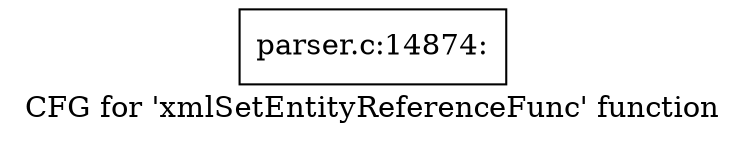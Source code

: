 digraph "CFG for 'xmlSetEntityReferenceFunc' function" {
	label="CFG for 'xmlSetEntityReferenceFunc' function";

	Node0x5f785b0 [shape=record,label="{parser.c:14874:}"];
}

